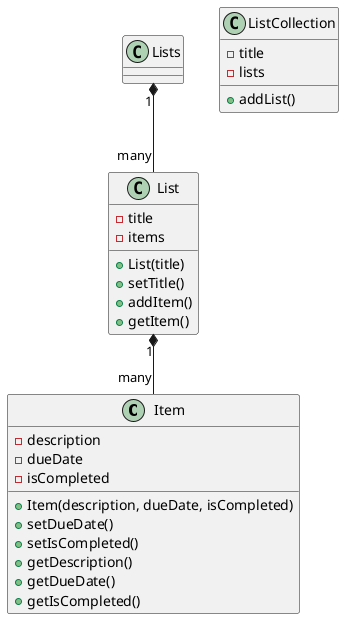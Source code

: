 @startuml
'https://plantuml.com/sequence-diagram


class Item
{
    -description
    -dueDate
    -isCompleted
    +Item(description, dueDate, isCompleted)
    +setDueDate()
    +setIsCompleted()
    +getDescription()
    +getDueDate()
    +getIsCompleted()
}
class List
{
    -title
    -items
    +List(title)
    +setTitle()
    +addItem()
    +getItem()
}
class ListCollection
{
     -title
     -lists
     +addList()

}
Lists "1" *-- "many" List
List "1" *-- "many" Item

@enduml